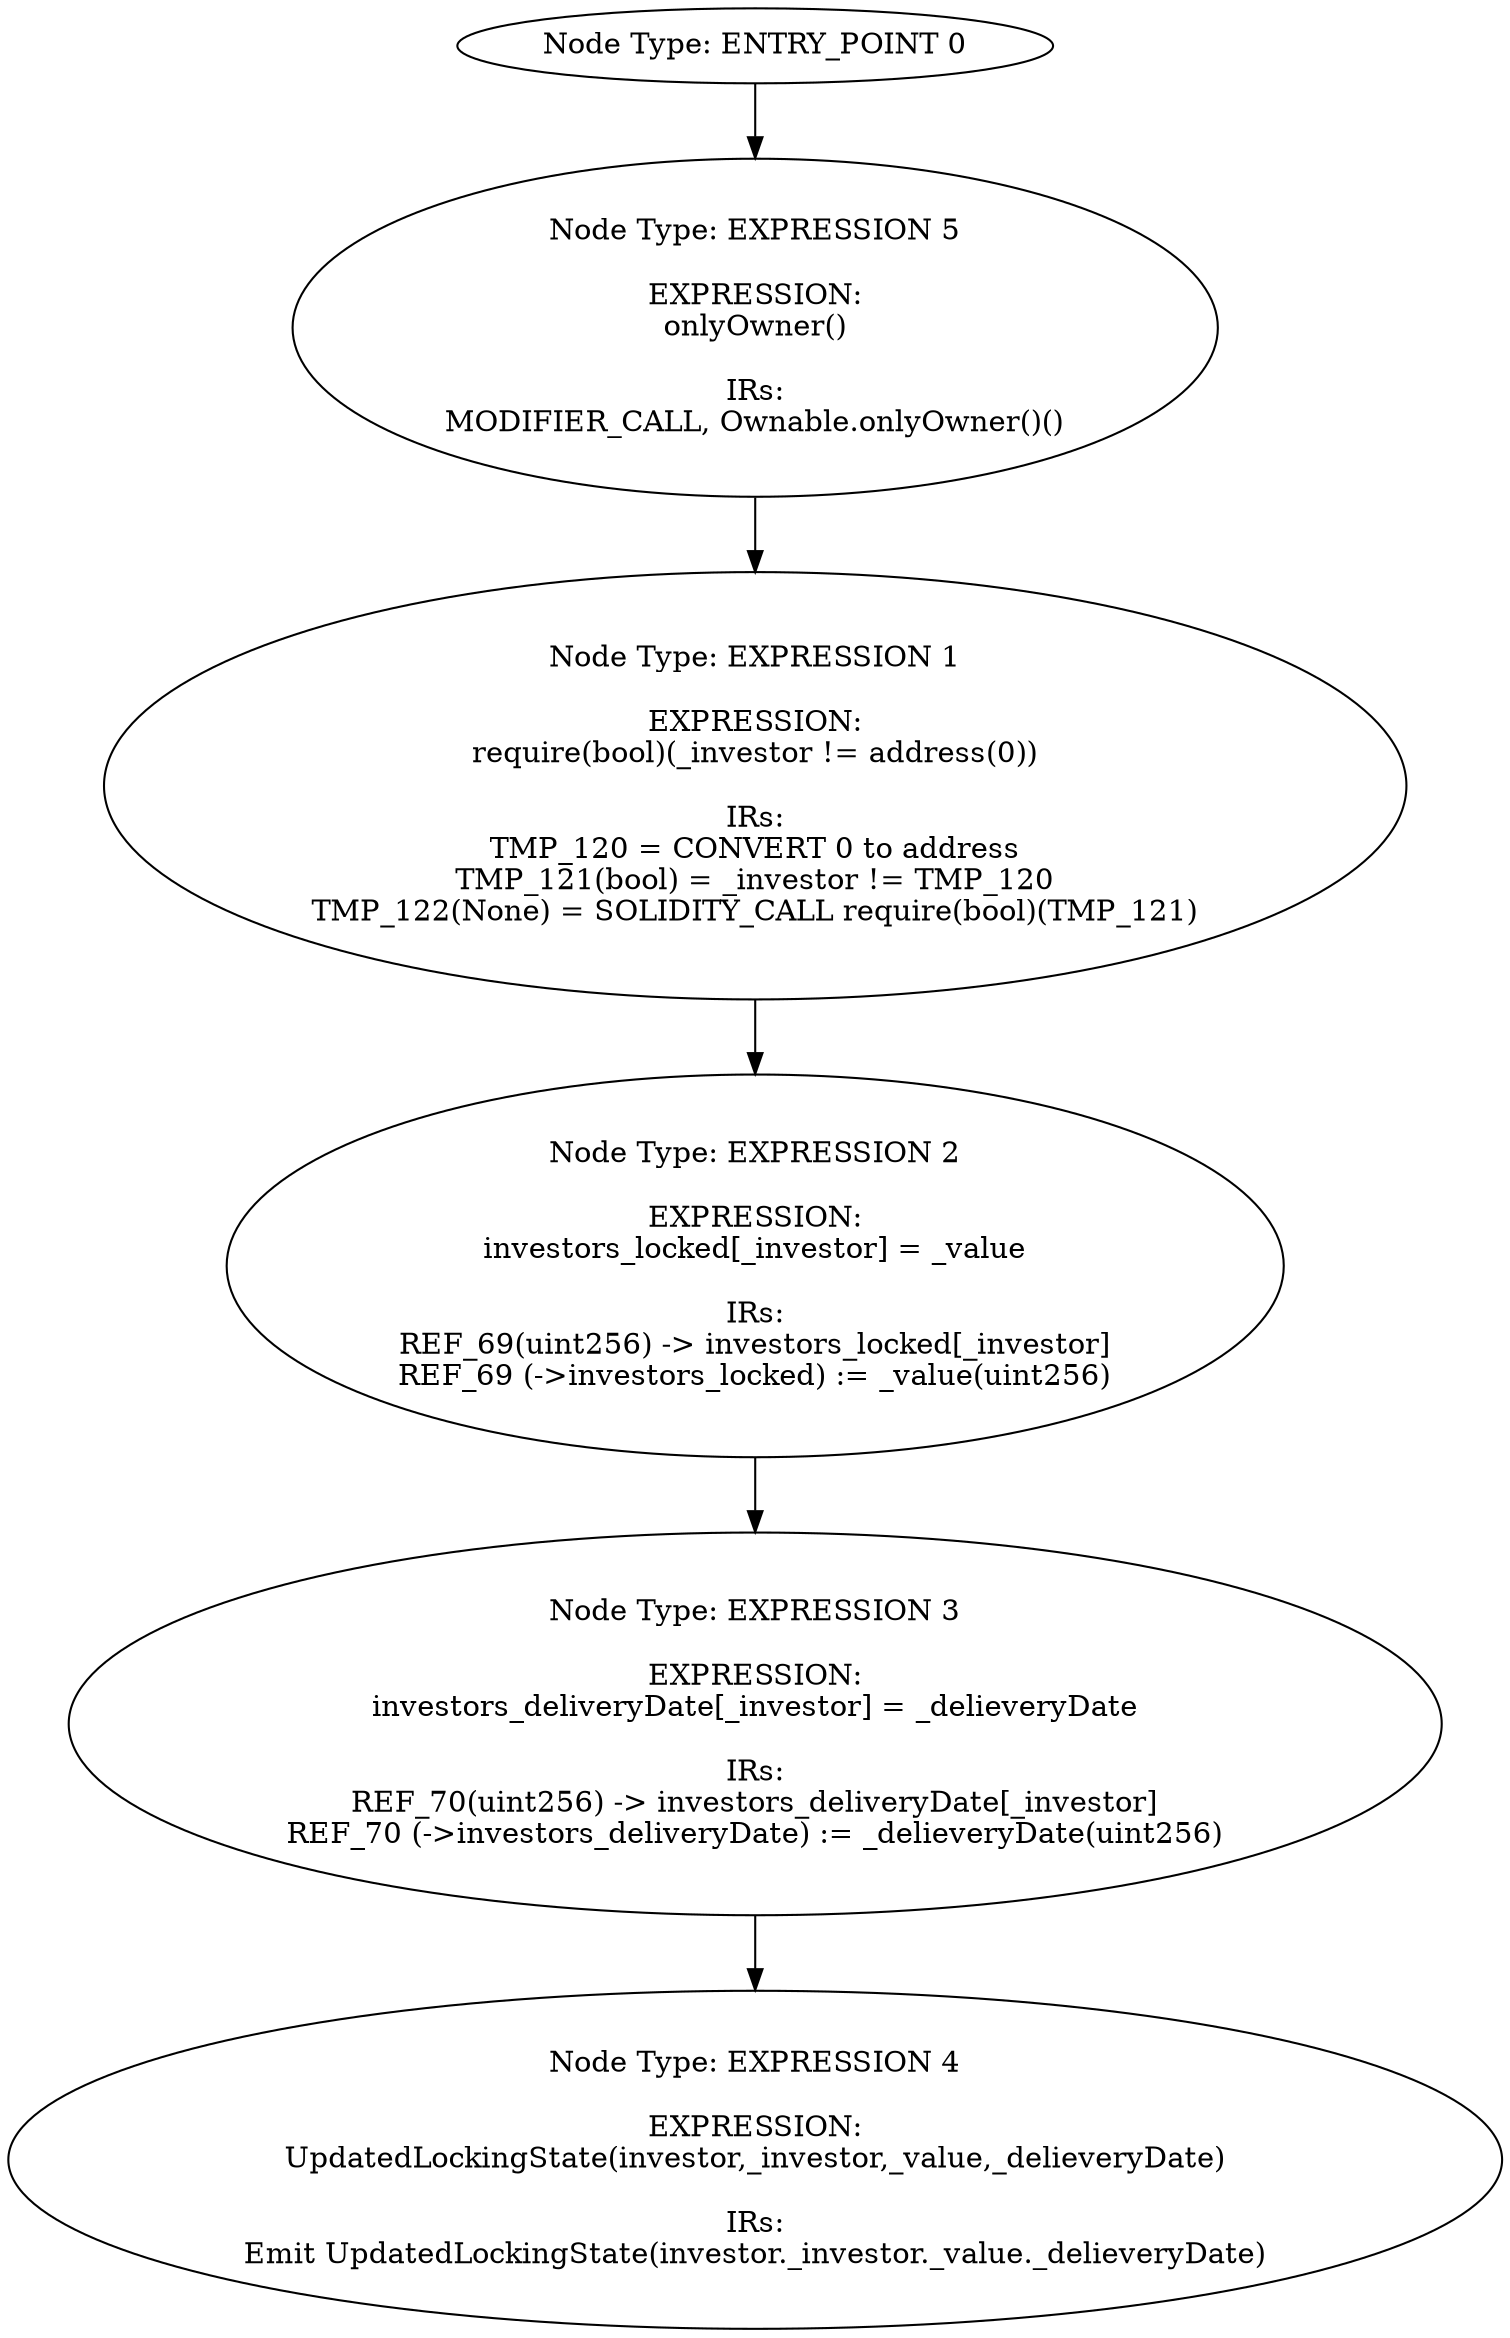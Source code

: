 digraph{
0[label="Node Type: ENTRY_POINT 0
"];
0->5;
1[label="Node Type: EXPRESSION 1

EXPRESSION:
require(bool)(_investor != address(0))

IRs:
TMP_120 = CONVERT 0 to address
TMP_121(bool) = _investor != TMP_120
TMP_122(None) = SOLIDITY_CALL require(bool)(TMP_121)"];
1->2;
2[label="Node Type: EXPRESSION 2

EXPRESSION:
investors_locked[_investor] = _value

IRs:
REF_69(uint256) -> investors_locked[_investor]
REF_69 (->investors_locked) := _value(uint256)"];
2->3;
3[label="Node Type: EXPRESSION 3

EXPRESSION:
investors_deliveryDate[_investor] = _delieveryDate

IRs:
REF_70(uint256) -> investors_deliveryDate[_investor]
REF_70 (->investors_deliveryDate) := _delieveryDate(uint256)"];
3->4;
4[label="Node Type: EXPRESSION 4

EXPRESSION:
UpdatedLockingState(investor,_investor,_value,_delieveryDate)

IRs:
Emit UpdatedLockingState(investor._investor._value._delieveryDate)"];
5[label="Node Type: EXPRESSION 5

EXPRESSION:
onlyOwner()

IRs:
MODIFIER_CALL, Ownable.onlyOwner()()"];
5->1;
}
